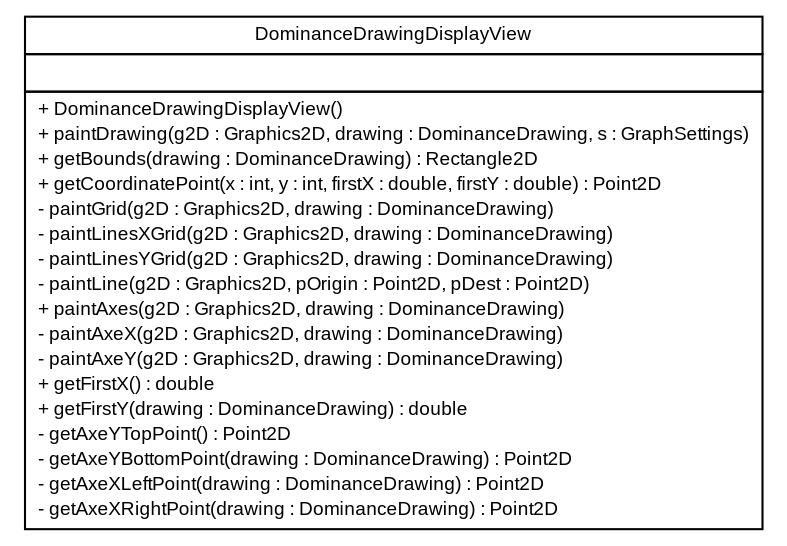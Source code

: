 #!/usr/local/bin/dot
#
# Class diagram 
# Generated by UMLGraph version R5_6 (http://www.umlgraph.org/)
#

digraph G {
	edge [fontname="arial",fontsize=10,labelfontname="arial",labelfontsize=10];
	node [fontname="arial",fontsize=10,shape=plaintext];
	nodesep=0.25;
	ranksep=0.5;
	// pfc.views.display.algorithms.dominance.DominanceDrawingDisplayView
	c2845 [label=<<table title="pfc.views.display.algorithms.dominance.DominanceDrawingDisplayView" border="0" cellborder="1" cellspacing="0" cellpadding="2" port="p" href="./DominanceDrawingDisplayView.html">
		<tr><td><table border="0" cellspacing="0" cellpadding="1">
<tr><td align="center" balign="center"> DominanceDrawingDisplayView </td></tr>
		</table></td></tr>
		<tr><td><table border="0" cellspacing="0" cellpadding="1">
<tr><td align="left" balign="left">  </td></tr>
		</table></td></tr>
		<tr><td><table border="0" cellspacing="0" cellpadding="1">
<tr><td align="left" balign="left"> + DominanceDrawingDisplayView() </td></tr>
<tr><td align="left" balign="left"> + paintDrawing(g2D : Graphics2D, drawing : DominanceDrawing, s : GraphSettings) </td></tr>
<tr><td align="left" balign="left"> + getBounds(drawing : DominanceDrawing) : Rectangle2D </td></tr>
<tr><td align="left" balign="left"> + getCoordinatePoint(x : int, y : int, firstX : double, firstY : double) : Point2D </td></tr>
<tr><td align="left" balign="left"> - paintGrid(g2D : Graphics2D, drawing : DominanceDrawing) </td></tr>
<tr><td align="left" balign="left"> - paintLinesXGrid(g2D : Graphics2D, drawing : DominanceDrawing) </td></tr>
<tr><td align="left" balign="left"> - paintLinesYGrid(g2D : Graphics2D, drawing : DominanceDrawing) </td></tr>
<tr><td align="left" balign="left"> - paintLine(g2D : Graphics2D, pOrigin : Point2D, pDest : Point2D) </td></tr>
<tr><td align="left" balign="left"> + paintAxes(g2D : Graphics2D, drawing : DominanceDrawing) </td></tr>
<tr><td align="left" balign="left"> - paintAxeX(g2D : Graphics2D, drawing : DominanceDrawing) </td></tr>
<tr><td align="left" balign="left"> - paintAxeY(g2D : Graphics2D, drawing : DominanceDrawing) </td></tr>
<tr><td align="left" balign="left"> + getFirstX() : double </td></tr>
<tr><td align="left" balign="left"> + getFirstY(drawing : DominanceDrawing) : double </td></tr>
<tr><td align="left" balign="left"> - getAxeYTopPoint() : Point2D </td></tr>
<tr><td align="left" balign="left"> - getAxeYBottomPoint(drawing : DominanceDrawing) : Point2D </td></tr>
<tr><td align="left" balign="left"> - getAxeXLeftPoint(drawing : DominanceDrawing) : Point2D </td></tr>
<tr><td align="left" balign="left"> - getAxeXRightPoint(drawing : DominanceDrawing) : Point2D </td></tr>
		</table></td></tr>
		</table>>, URL="./DominanceDrawingDisplayView.html", fontname="arial", fontcolor="black", fontsize=9.0];
}

